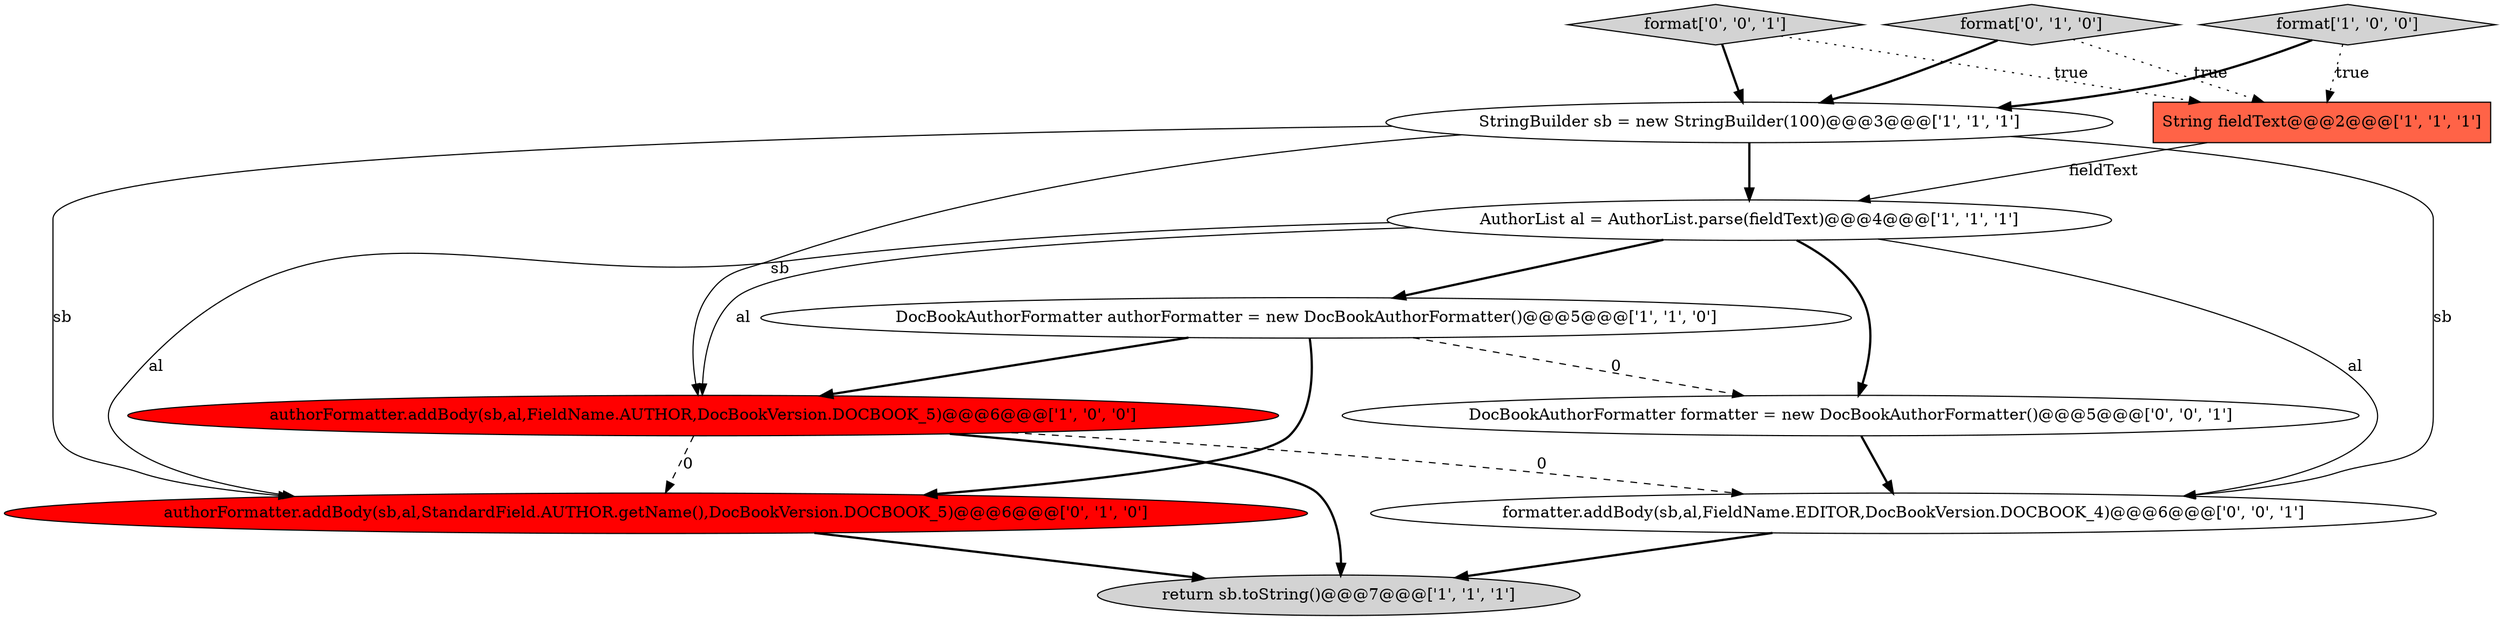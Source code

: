 digraph {
9 [style = filled, label = "DocBookAuthorFormatter formatter = new DocBookAuthorFormatter()@@@5@@@['0', '0', '1']", fillcolor = white, shape = ellipse image = "AAA0AAABBB3BBB"];
10 [style = filled, label = "formatter.addBody(sb,al,FieldName.EDITOR,DocBookVersion.DOCBOOK_4)@@@6@@@['0', '0', '1']", fillcolor = white, shape = ellipse image = "AAA0AAABBB3BBB"];
2 [style = filled, label = "DocBookAuthorFormatter authorFormatter = new DocBookAuthorFormatter()@@@5@@@['1', '1', '0']", fillcolor = white, shape = ellipse image = "AAA0AAABBB1BBB"];
0 [style = filled, label = "return sb.toString()@@@7@@@['1', '1', '1']", fillcolor = lightgray, shape = ellipse image = "AAA0AAABBB1BBB"];
4 [style = filled, label = "StringBuilder sb = new StringBuilder(100)@@@3@@@['1', '1', '1']", fillcolor = white, shape = ellipse image = "AAA0AAABBB1BBB"];
1 [style = filled, label = "String fieldText@@@2@@@['1', '1', '1']", fillcolor = tomato, shape = box image = "AAA0AAABBB1BBB"];
11 [style = filled, label = "format['0', '0', '1']", fillcolor = lightgray, shape = diamond image = "AAA0AAABBB3BBB"];
7 [style = filled, label = "authorFormatter.addBody(sb,al,StandardField.AUTHOR.getName(),DocBookVersion.DOCBOOK_5)@@@6@@@['0', '1', '0']", fillcolor = red, shape = ellipse image = "AAA1AAABBB2BBB"];
6 [style = filled, label = "format['1', '0', '0']", fillcolor = lightgray, shape = diamond image = "AAA0AAABBB1BBB"];
5 [style = filled, label = "AuthorList al = AuthorList.parse(fieldText)@@@4@@@['1', '1', '1']", fillcolor = white, shape = ellipse image = "AAA0AAABBB1BBB"];
8 [style = filled, label = "format['0', '1', '0']", fillcolor = lightgray, shape = diamond image = "AAA0AAABBB2BBB"];
3 [style = filled, label = "authorFormatter.addBody(sb,al,FieldName.AUTHOR,DocBookVersion.DOCBOOK_5)@@@6@@@['1', '0', '0']", fillcolor = red, shape = ellipse image = "AAA1AAABBB1BBB"];
5->7 [style = solid, label="al"];
5->9 [style = bold, label=""];
5->10 [style = solid, label="al"];
3->7 [style = dashed, label="0"];
11->1 [style = dotted, label="true"];
2->3 [style = bold, label=""];
11->4 [style = bold, label=""];
6->1 [style = dotted, label="true"];
7->0 [style = bold, label=""];
9->10 [style = bold, label=""];
3->0 [style = bold, label=""];
8->1 [style = dotted, label="true"];
6->4 [style = bold, label=""];
5->2 [style = bold, label=""];
5->3 [style = solid, label="al"];
4->3 [style = solid, label="sb"];
1->5 [style = solid, label="fieldText"];
2->9 [style = dashed, label="0"];
10->0 [style = bold, label=""];
3->10 [style = dashed, label="0"];
2->7 [style = bold, label=""];
8->4 [style = bold, label=""];
4->7 [style = solid, label="sb"];
4->5 [style = bold, label=""];
4->10 [style = solid, label="sb"];
}
